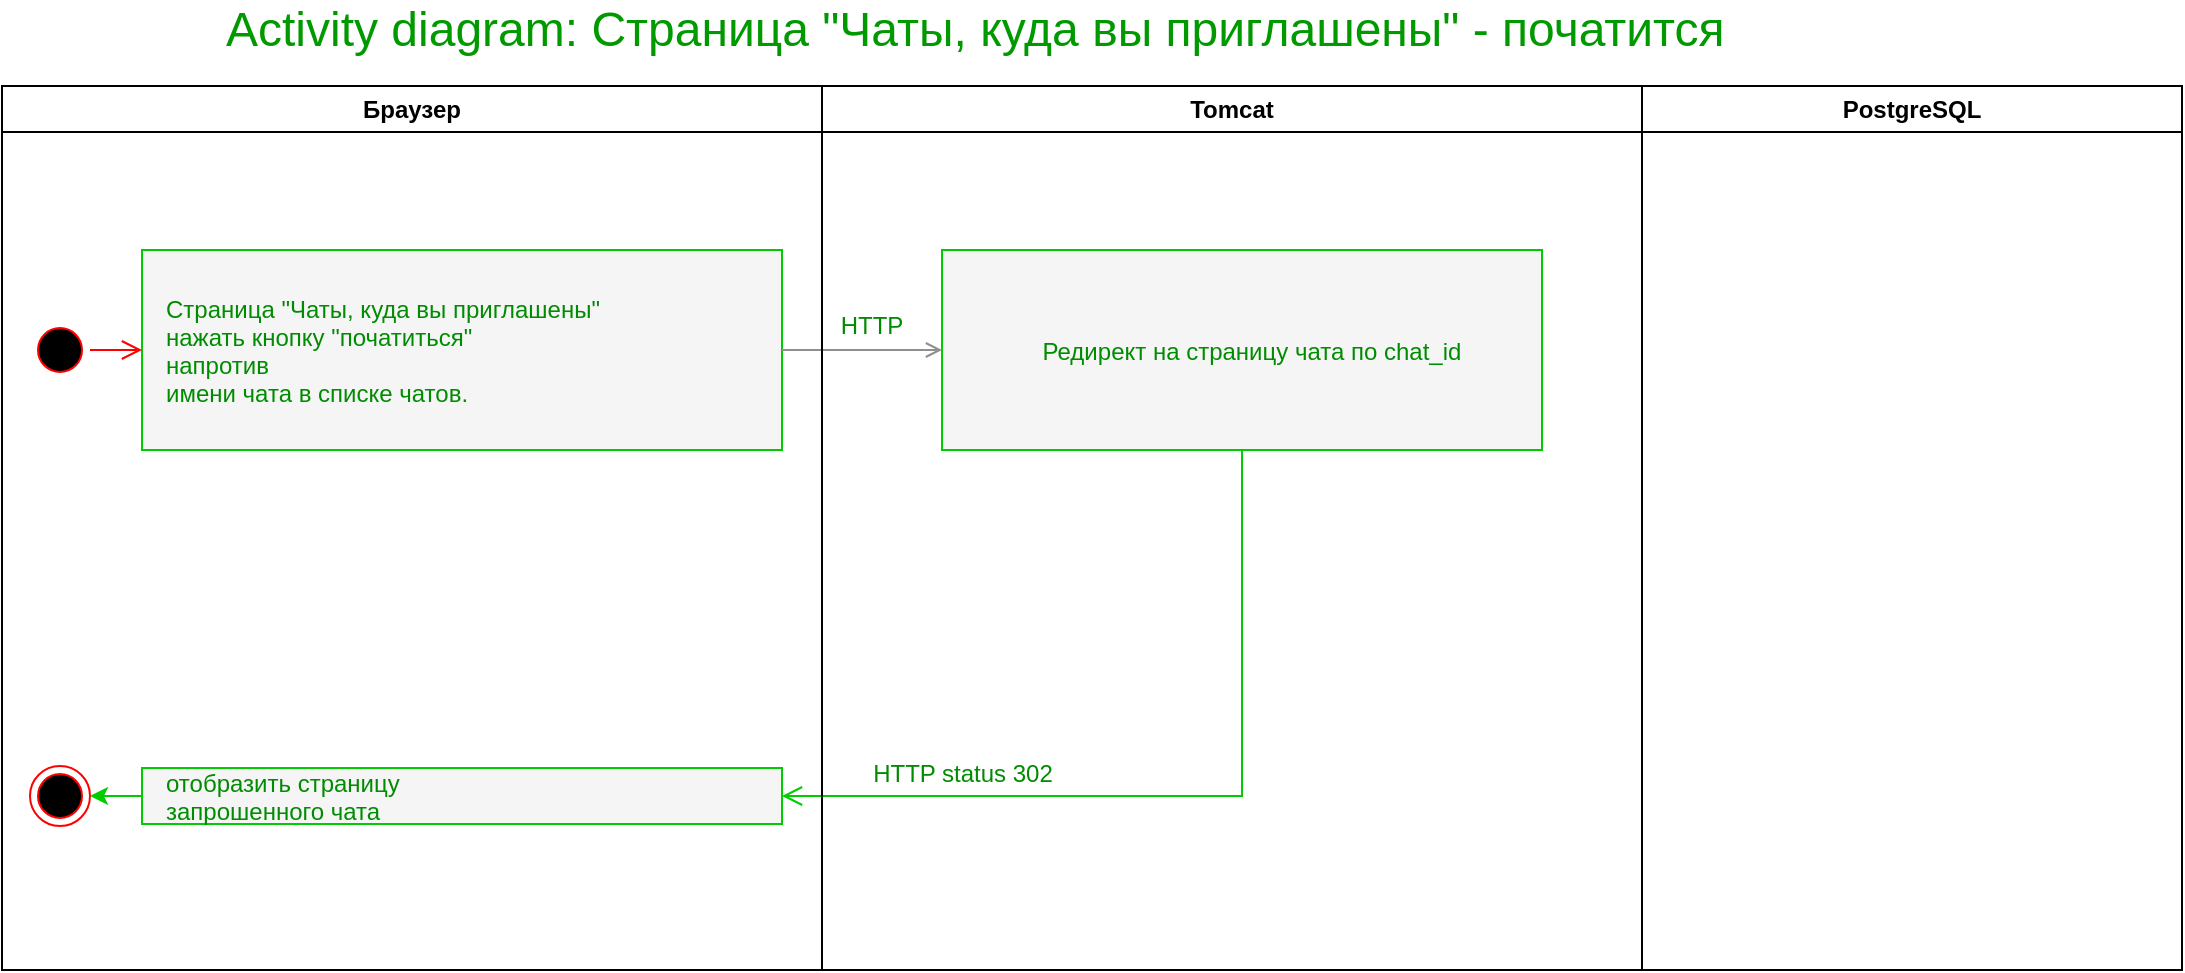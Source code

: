 <mxfile version="14.5.1" type="device"><diagram name="Page-1" id="e7e014a7-5840-1c2e-5031-d8a46d1fe8dd"><mxGraphModel dx="1086" dy="806" grid="1" gridSize="10" guides="1" tooltips="1" connect="1" arrows="1" fold="1" page="1" pageScale="1" pageWidth="1169" pageHeight="826" background="#ffffff" math="0" shadow="0"><root><mxCell id="0"/><mxCell id="1" parent="0"/><mxCell id="F3V2pxfNkFLAoq8m78Kc-1" value="Редирект на страницу чата по chat_id" style="align=center;spacingLeft=10;fillColor=#f5f5f5;strokeColor=#00CC00;fontColor=#008C00;container=0;verticalAlign=middle;" parent="1" vertex="1"><mxGeometry x="520" y="210" width="300" height="100" as="geometry"/></mxCell><mxCell id="F3V2pxfNkFLAoq8m78Kc-2" value="Страница &quot;Чаты, куда вы приглашены&quot;&#10;нажать кнопку &quot;початиться&quot; &#10;напротив &#10;имени чата в списке чатов." style="align=left;spacingLeft=10;fillColor=#f5f5f5;strokeColor=#00CC00;fontColor=#008C00;container=0;" parent="1" vertex="1"><mxGeometry x="120" y="210" width="320" height="100" as="geometry"/></mxCell><mxCell id="F3V2pxfNkFLAoq8m78Kc-3" value="" style="edgeStyle=elbowEdgeStyle;elbow=horizontal;verticalAlign=bottom;endArrow=open;endSize=8;strokeColor=#FF0000;endFill=1;rounded=0" parent="1" source="F3V2pxfNkFLAoq8m78Kc-7" target="F3V2pxfNkFLAoq8m78Kc-2" edge="1"><mxGeometry x="243" y="191" as="geometry"><mxPoint x="258" y="261" as="targetPoint"/></mxGeometry></mxCell><mxCell id="F3V2pxfNkFLAoq8m78Kc-5" value="" style="endArrow=open;endFill=1;rounded=0;exitX=1;exitY=0.5;exitDx=0;exitDy=0;fontColor=#00CC00;strokeWidth=1;strokeColor=#8F8F8F;" parent="1" source="F3V2pxfNkFLAoq8m78Kc-2" edge="1"><mxGeometry x="520" y="374" as="geometry"><mxPoint x="520" y="260" as="targetPoint"/></mxGeometry></mxCell><mxCell id="F3V2pxfNkFLAoq8m78Kc-7" value="" style="ellipse;shape=startState;fillColor=#000000;strokeColor=#ff0000;container=0;" parent="1" vertex="1"><mxGeometry x="64" y="245" width="30" height="30" as="geometry"/></mxCell><mxCell id="F3V2pxfNkFLAoq8m78Kc-9" value="" style="ellipse;shape=endState;fillColor=#000000;strokeColor=#ff0000;container=0;" parent="1" vertex="1"><mxGeometry x="64" y="468" width="30" height="30" as="geometry"/></mxCell><mxCell id="F3V2pxfNkFLAoq8m78Kc-10" value="" style="edgeStyle=elbowEdgeStyle;elbow=horizontal;verticalAlign=bottom;endArrow=open;endSize=8;endFill=1;rounded=0;exitX=0.5;exitY=1;exitDx=0;exitDy=0;strokeColor=#00CC00;entryX=1;entryY=0.5;entryDx=0;entryDy=0;" parent="1" source="F3V2pxfNkFLAoq8m78Kc-1" target="F3V2pxfNkFLAoq8m78Kc-12" edge="1"><mxGeometry x="130" y="25" as="geometry"><mxPoint x="450" y="483" as="targetPoint"/><mxPoint x="521" y="483" as="sourcePoint"/><Array as="points"><mxPoint x="670" y="390"/></Array></mxGeometry></mxCell><mxCell id="F3V2pxfNkFLAoq8m78Kc-11" value="Activity diagram: Страница &quot;Чаты, куда вы приглашены&quot; - початится" style="text;html=1;strokeColor=none;fillColor=none;align=left;verticalAlign=middle;whiteSpace=wrap;rounded=0;fontSize=24;fontColor=#009900;" parent="1" vertex="1"><mxGeometry x="160" y="90" width="890" height="20" as="geometry"/></mxCell><mxCell id="F3V2pxfNkFLAoq8m78Kc-12" value="отобразить страницу &#10;запрошенного чата" style="align=left;spacingLeft=10;fillColor=#f5f5f5;strokeColor=#00CC00;fontColor=#008C00;container=0;" parent="1" vertex="1"><mxGeometry x="120" y="469" width="320" height="28" as="geometry"/></mxCell><mxCell id="F3V2pxfNkFLAoq8m78Kc-13" value="" style="endArrow=classic;html=1;strokeColor=#00CC00;strokeWidth=1;fontSize=24;fontColor=#009900;entryX=1;entryY=0.5;entryDx=0;entryDy=0;exitX=0;exitY=0.5;exitDx=0;exitDy=0;" parent="1" source="F3V2pxfNkFLAoq8m78Kc-12" target="F3V2pxfNkFLAoq8m78Kc-9" edge="1"><mxGeometry width="50" height="50" relative="1" as="geometry"><mxPoint x="563" y="569" as="sourcePoint"/><mxPoint x="613" y="519" as="targetPoint"/></mxGeometry></mxCell><mxCell id="F3V2pxfNkFLAoq8m78Kc-14" value="Браузер" style="swimlane;whiteSpace=wrap" parent="1" vertex="1"><mxGeometry x="50" y="128" width="410" height="442" as="geometry"/></mxCell><mxCell id="F3V2pxfNkFLAoq8m78Kc-15" value="HTTP" style="text;html=1;fillColor=none;align=center;verticalAlign=middle;whiteSpace=wrap;rounded=0;fontColor=#008C00;container=0;" parent="1" vertex="1"><mxGeometry x="460" y="238" width="50" height="20" as="geometry"/></mxCell><mxCell id="F3V2pxfNkFLAoq8m78Kc-16" value="Tomcat" style="swimlane;whiteSpace=wrap" parent="1" vertex="1"><mxGeometry x="460" y="128" width="410" height="442" as="geometry"/></mxCell><mxCell id="F3V2pxfNkFLAoq8m78Kc-6" value="HTTP status 302" style="text;html=1;fillColor=none;align=center;verticalAlign=middle;whiteSpace=wrap;rounded=0;fontColor=#008C00;container=0;" parent="F3V2pxfNkFLAoq8m78Kc-16" vertex="1"><mxGeometry x="10" y="334" width="121" height="20" as="geometry"/></mxCell><mxCell id="F3V2pxfNkFLAoq8m78Kc-17" value="PostgreSQL" style="swimlane;whiteSpace=wrap" parent="1" vertex="1"><mxGeometry x="870" y="128" width="270" height="442" as="geometry"/></mxCell></root></mxGraphModel></diagram></mxfile>